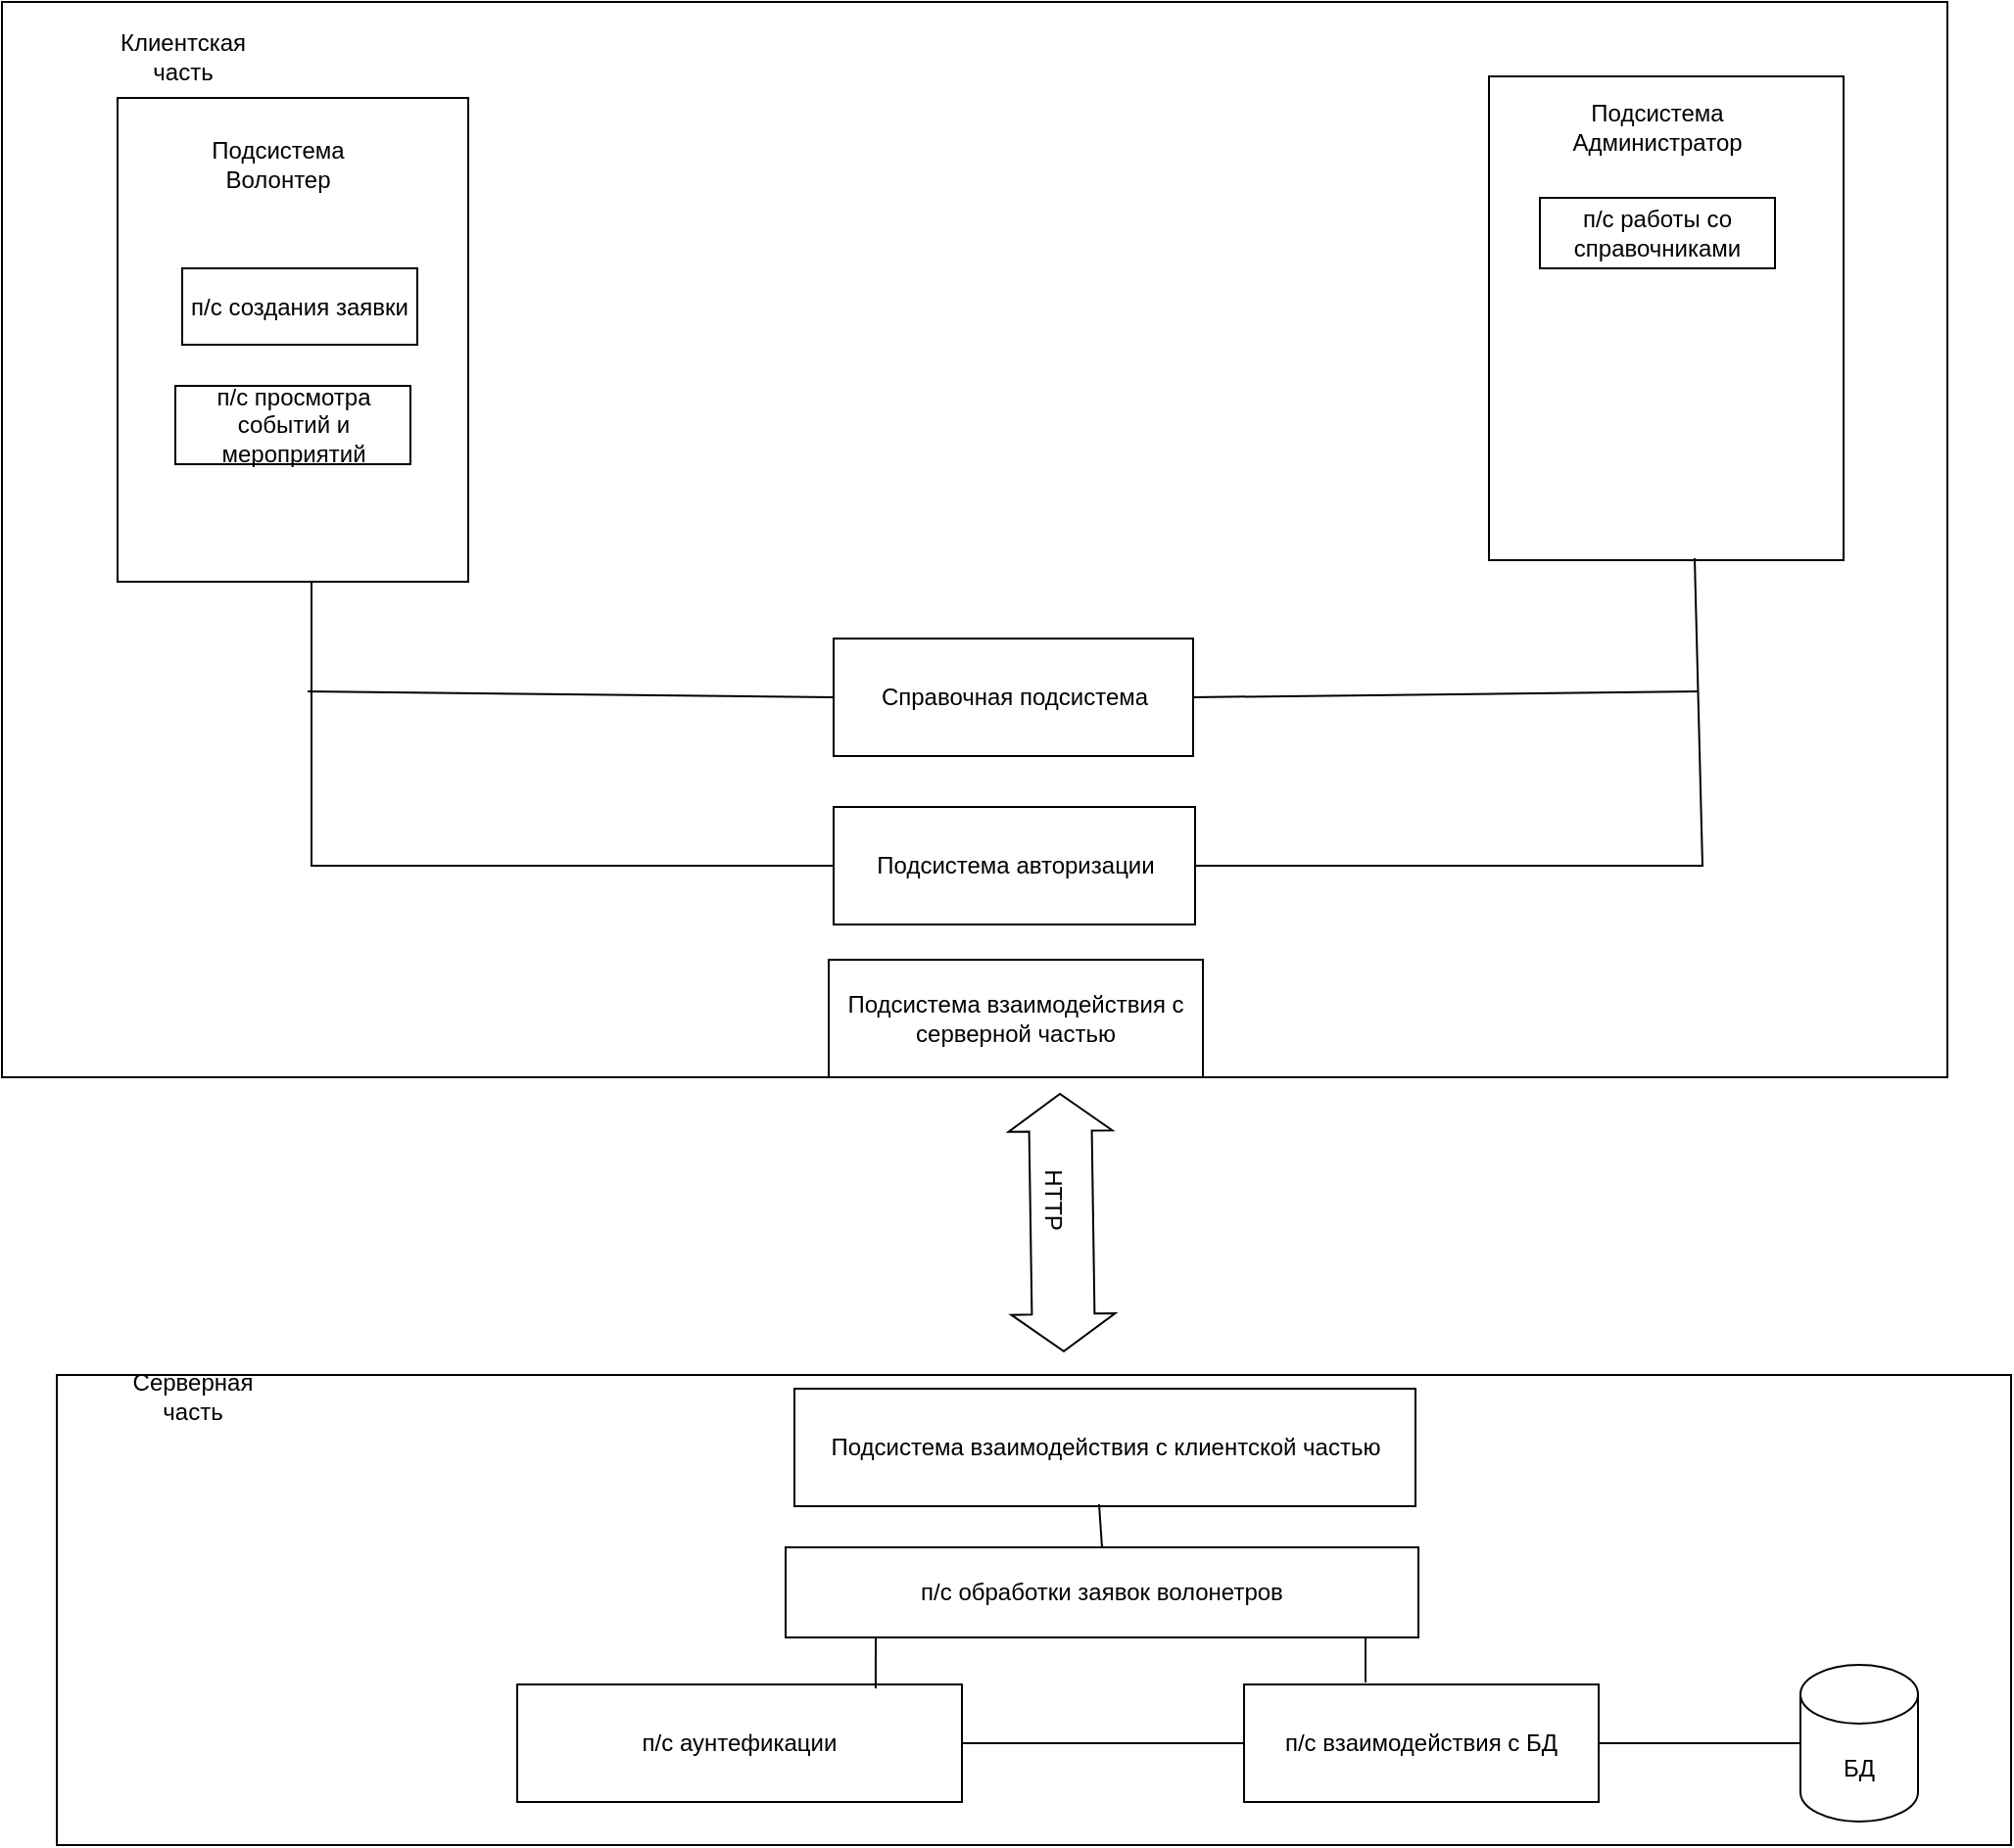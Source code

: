 <mxfile version="24.7.17">
  <diagram name="Страница — 1" id="MMwYMrBjLCGeWuF0NXBC">
    <mxGraphModel dx="1434" dy="746" grid="0" gridSize="10" guides="1" tooltips="1" connect="1" arrows="1" fold="1" page="1" pageScale="1" pageWidth="1169" pageHeight="1654" math="0" shadow="0">
      <root>
        <mxCell id="0" />
        <mxCell id="1" parent="0" />
        <mxCell id="FDYRo6DKzsIXx-MK1S8J-13" value="" style="rounded=0;whiteSpace=wrap;html=1;" parent="1" vertex="1">
          <mxGeometry x="85" y="215" width="993" height="549" as="geometry" />
        </mxCell>
        <mxCell id="FDYRo6DKzsIXx-MK1S8J-14" value="Клиентская часть" style="text;html=1;align=center;verticalAlign=middle;whiteSpace=wrap;rounded=0;" parent="1" vertex="1">
          <mxGeometry x="132" y="228" width="91" height="30" as="geometry" />
        </mxCell>
        <mxCell id="FDYRo6DKzsIXx-MK1S8J-16" value="" style="rounded=0;whiteSpace=wrap;html=1;" parent="1" vertex="1">
          <mxGeometry x="113" y="916" width="997.5" height="240" as="geometry" />
        </mxCell>
        <mxCell id="FDYRo6DKzsIXx-MK1S8J-17" value="Серверная часть" style="text;html=1;align=center;verticalAlign=middle;whiteSpace=wrap;rounded=0;" parent="1" vertex="1">
          <mxGeometry x="141.5" y="912" width="81" height="30" as="geometry" />
        </mxCell>
        <mxCell id="FDYRo6DKzsIXx-MK1S8J-20" value="Подсистема взаимодействия с клиентской частью" style="rounded=0;whiteSpace=wrap;html=1;" parent="1" vertex="1">
          <mxGeometry x="489.5" y="923" width="317" height="60" as="geometry" />
        </mxCell>
        <mxCell id="FDYRo6DKzsIXx-MK1S8J-21" value="БД" style="shape=cylinder3;whiteSpace=wrap;html=1;boundedLbl=1;backgroundOutline=1;size=15;" parent="1" vertex="1">
          <mxGeometry x="1003" y="1064" width="60" height="80" as="geometry" />
        </mxCell>
        <mxCell id="FDYRo6DKzsIXx-MK1S8J-22" value="п/с аунтефикации" style="rounded=0;whiteSpace=wrap;html=1;" parent="1" vertex="1">
          <mxGeometry x="348" y="1074" width="227" height="60" as="geometry" />
        </mxCell>
        <mxCell id="FDYRo6DKzsIXx-MK1S8J-23" value="п/с взаимодействия с БД" style="rounded=0;whiteSpace=wrap;html=1;" parent="1" vertex="1">
          <mxGeometry x="719" y="1074" width="181" height="60" as="geometry" />
        </mxCell>
        <mxCell id="FDYRo6DKzsIXx-MK1S8J-26" value="" style="endArrow=none;html=1;rounded=0;entryX=0;entryY=0.5;entryDx=0;entryDy=0;exitX=1;exitY=0.5;exitDx=0;exitDy=0;" parent="1" target="FDYRo6DKzsIXx-MK1S8J-23" edge="1" source="FDYRo6DKzsIXx-MK1S8J-22">
          <mxGeometry width="50" height="50" relative="1" as="geometry">
            <mxPoint x="609.5" y="1089" as="sourcePoint" />
            <mxPoint x="659.5" y="1039" as="targetPoint" />
          </mxGeometry>
        </mxCell>
        <mxCell id="FDYRo6DKzsIXx-MK1S8J-27" value="" style="endArrow=none;html=1;rounded=0;entryX=0;entryY=0.5;entryDx=0;entryDy=0;entryPerimeter=0;" parent="1" target="FDYRo6DKzsIXx-MK1S8J-21" edge="1" source="FDYRo6DKzsIXx-MK1S8J-23">
          <mxGeometry width="50" height="50" relative="1" as="geometry">
            <mxPoint x="902.5" y="1087" as="sourcePoint" />
            <mxPoint x="952.5" y="1037" as="targetPoint" />
          </mxGeometry>
        </mxCell>
        <mxCell id="FDYRo6DKzsIXx-MK1S8J-36" value="" style="shape=flexArrow;endArrow=classic;startArrow=classic;html=1;rounded=0;exitX=0.516;exitY=0.02;exitDx=0;exitDy=0;exitPerimeter=0;width=32;" parent="1" edge="1">
          <mxGeometry width="100" height="100" relative="1" as="geometry">
            <mxPoint x="626.99" y="904.42" as="sourcePoint" />
            <mxPoint x="625.005" y="772" as="targetPoint" />
          </mxGeometry>
        </mxCell>
        <mxCell id="FDYRo6DKzsIXx-MK1S8J-38" value="HTTP" style="text;html=1;align=center;verticalAlign=middle;whiteSpace=wrap;rounded=0;rotation=90;" parent="1" vertex="1">
          <mxGeometry x="591.25" y="812" width="60" height="30" as="geometry" />
        </mxCell>
        <mxCell id="FDYRo6DKzsIXx-MK1S8J-44" value="Подсистема авторизации" style="rounded=0;whiteSpace=wrap;html=1;" parent="1" vertex="1">
          <mxGeometry x="509.5" y="626" width="184.5" height="60" as="geometry" />
        </mxCell>
        <mxCell id="FDYRo6DKzsIXx-MK1S8J-55" value="п/с работы с бд" style="rounded=0;whiteSpace=wrap;html=1;" parent="1" vertex="1">
          <mxGeometry x="870" y="334" width="120" height="37" as="geometry" />
        </mxCell>
        <mxCell id="FDYRo6DKzsIXx-MK1S8J-59" value="" style="endArrow=none;html=1;rounded=0;exitX=1;exitY=0.5;exitDx=0;exitDy=0;" parent="1" source="FDYRo6DKzsIXx-MK1S8J-45" edge="1">
          <mxGeometry width="50" height="50" relative="1" as="geometry">
            <mxPoint x="695" y="572" as="sourcePoint" />
            <mxPoint x="951" y="567" as="targetPoint" />
          </mxGeometry>
        </mxCell>
        <mxCell id="FDYRo6DKzsIXx-MK1S8J-45" value="Справочная подсистема" style="rounded=0;whiteSpace=wrap;html=1;" parent="1" vertex="1">
          <mxGeometry x="509.5" y="540" width="183.5" height="60" as="geometry" />
        </mxCell>
        <mxCell id="FDYRo6DKzsIXx-MK1S8J-46" value="Подсистема взаимодействия с серверной частью" style="rounded=0;whiteSpace=wrap;html=1;" parent="1" vertex="1">
          <mxGeometry x="507" y="704" width="191" height="60" as="geometry" />
        </mxCell>
        <mxCell id="FDYRo6DKzsIXx-MK1S8J-47" value="" style="rounded=0;whiteSpace=wrap;html=1;" parent="1" vertex="1">
          <mxGeometry x="844" y="253" width="181" height="247" as="geometry" />
        </mxCell>
        <mxCell id="FDYRo6DKzsIXx-MK1S8J-48" value="Подсистема Администратор" style="text;html=1;align=center;verticalAlign=middle;whiteSpace=wrap;rounded=0;" parent="1" vertex="1">
          <mxGeometry x="900" y="264" width="60" height="30" as="geometry" />
        </mxCell>
        <mxCell id="FDYRo6DKzsIXx-MK1S8J-49" value="" style="rounded=0;whiteSpace=wrap;html=1;" parent="1" vertex="1">
          <mxGeometry x="144" y="264" width="179" height="247" as="geometry" />
        </mxCell>
        <mxCell id="FDYRo6DKzsIXx-MK1S8J-50" value="Подсистема Волонтер" style="text;html=1;align=center;verticalAlign=middle;whiteSpace=wrap;rounded=0;" parent="1" vertex="1">
          <mxGeometry x="196" y="283" width="60" height="30" as="geometry" />
        </mxCell>
        <mxCell id="FDYRo6DKzsIXx-MK1S8J-51" value="п/с создания заявки" style="rounded=0;whiteSpace=wrap;html=1;" parent="1" vertex="1">
          <mxGeometry x="177" y="351" width="120" height="39" as="geometry" />
        </mxCell>
        <mxCell id="FDYRo6DKzsIXx-MK1S8J-52" value="" style="endArrow=none;html=1;rounded=0;exitX=0;exitY=0.5;exitDx=0;exitDy=0;" parent="1" source="FDYRo6DKzsIXx-MK1S8J-44" edge="1">
          <mxGeometry width="50" height="50" relative="1" as="geometry">
            <mxPoint x="193" y="561" as="sourcePoint" />
            <mxPoint x="243" y="511" as="targetPoint" />
            <Array as="points">
              <mxPoint x="243" y="656" />
            </Array>
          </mxGeometry>
        </mxCell>
        <mxCell id="FDYRo6DKzsIXx-MK1S8J-53" value="" style="endArrow=none;html=1;rounded=0;entryX=0;entryY=0.5;entryDx=0;entryDy=0;" parent="1" target="FDYRo6DKzsIXx-MK1S8J-45" edge="1">
          <mxGeometry width="50" height="50" relative="1" as="geometry">
            <mxPoint x="241" y="567" as="sourcePoint" />
            <mxPoint x="291" y="529" as="targetPoint" />
          </mxGeometry>
        </mxCell>
        <mxCell id="FDYRo6DKzsIXx-MK1S8J-56" value="" style="endArrow=none;html=1;rounded=0;exitX=1;exitY=0.5;exitDx=0;exitDy=0;" parent="1" source="FDYRo6DKzsIXx-MK1S8J-44" edge="1">
          <mxGeometry width="50" height="50" relative="1" as="geometry">
            <mxPoint x="899" y="549" as="sourcePoint" />
            <mxPoint x="949" y="499" as="targetPoint" />
            <Array as="points">
              <mxPoint x="953" y="656" />
            </Array>
          </mxGeometry>
        </mxCell>
        <mxCell id="SIpF2wRrHYx23ZHNWNwy-1" value="п/с работы со справочниками" style="rounded=0;whiteSpace=wrap;html=1;" parent="1" vertex="1">
          <mxGeometry x="870" y="315" width="120" height="36" as="geometry" />
        </mxCell>
        <mxCell id="SIpF2wRrHYx23ZHNWNwy-2" value="п/с просмотра событий и мероприятий" style="rounded=0;whiteSpace=wrap;html=1;" parent="1" vertex="1">
          <mxGeometry x="173.5" y="411" width="120" height="40" as="geometry" />
        </mxCell>
        <mxCell id="S-MvLSUMD0grXTGXBFP--3" value="п/с обработки заявок волонетров" style="rounded=0;whiteSpace=wrap;html=1;" vertex="1" parent="1">
          <mxGeometry x="485" y="1004" width="323" height="46" as="geometry" />
        </mxCell>
        <mxCell id="S-MvLSUMD0grXTGXBFP--7" value="" style="endArrow=none;html=1;rounded=0;exitX=0.806;exitY=0.033;exitDx=0;exitDy=0;exitPerimeter=0;" edge="1" parent="1" source="FDYRo6DKzsIXx-MK1S8J-22">
          <mxGeometry width="50" height="50" relative="1" as="geometry">
            <mxPoint x="531" y="1071" as="sourcePoint" />
            <mxPoint x="531" y="1050" as="targetPoint" />
          </mxGeometry>
        </mxCell>
        <mxCell id="S-MvLSUMD0grXTGXBFP--8" value="" style="endArrow=none;html=1;rounded=0;exitX=0.5;exitY=0;exitDx=0;exitDy=0;" edge="1" parent="1" source="S-MvLSUMD0grXTGXBFP--3">
          <mxGeometry width="50" height="50" relative="1" as="geometry">
            <mxPoint x="623" y="1016" as="sourcePoint" />
            <mxPoint x="645" y="982" as="targetPoint" />
          </mxGeometry>
        </mxCell>
        <mxCell id="S-MvLSUMD0grXTGXBFP--9" value="" style="endArrow=none;html=1;rounded=0;" edge="1" parent="1">
          <mxGeometry width="50" height="50" relative="1" as="geometry">
            <mxPoint x="781" y="1073" as="sourcePoint" />
            <mxPoint x="781" y="1050" as="targetPoint" />
          </mxGeometry>
        </mxCell>
      </root>
    </mxGraphModel>
  </diagram>
</mxfile>
